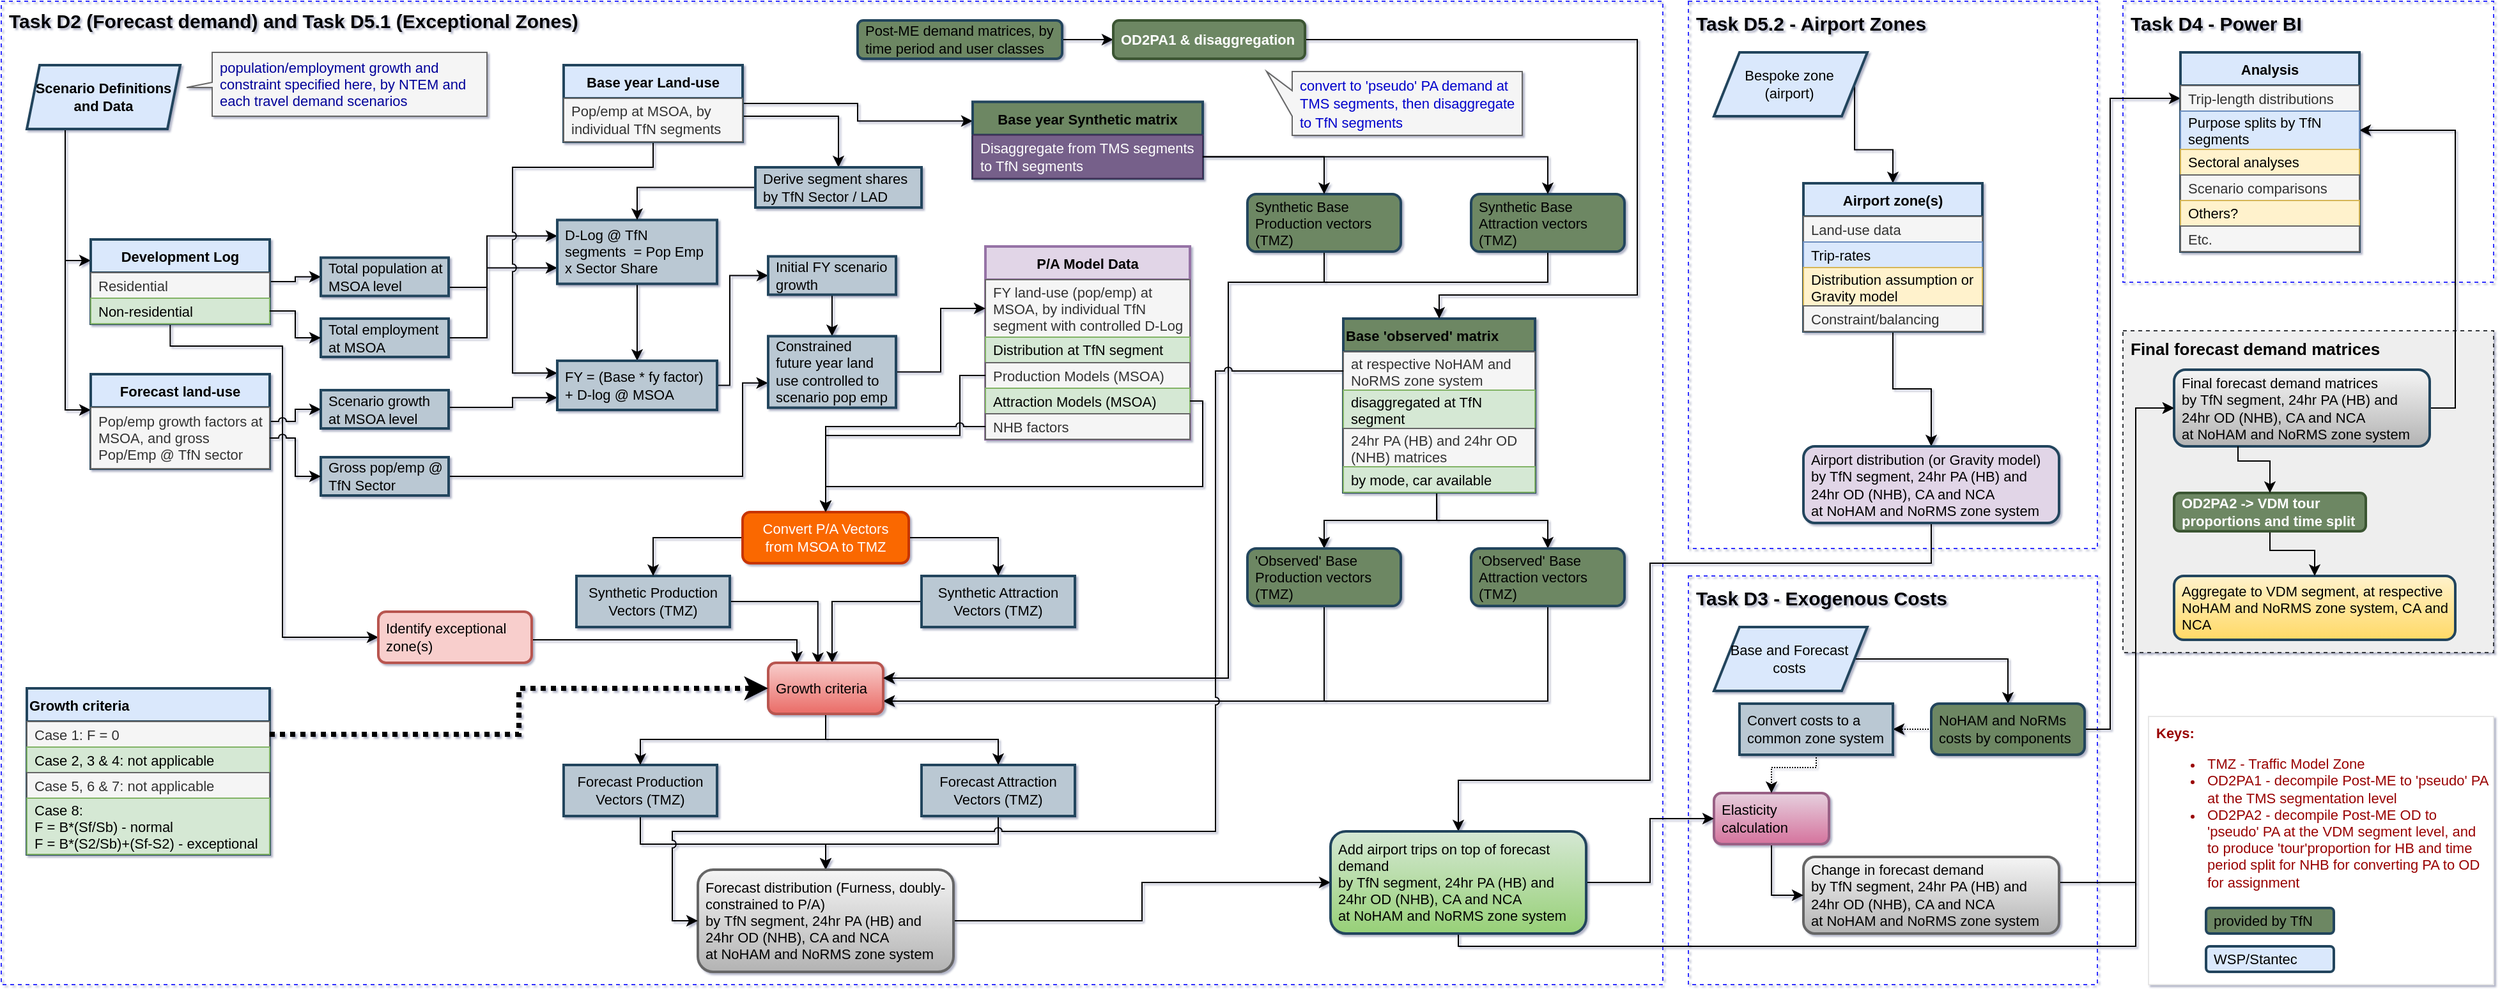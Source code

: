 <mxfile version="13.9.5" type="device"><diagram id="MrACRdlEH4kxaaFhEtAY" name="Page-1"><mxGraphModel dx="1422" dy="832" grid="1" gridSize="10" guides="1" tooltips="1" connect="1" arrows="1" fold="1" page="1" pageScale="1" pageWidth="1970" pageHeight="790" math="0" shadow="1"><root><mxCell id="0"/><mxCell id="1" parent="0"/><mxCell id="B46gwVoKKVxAuSiqHyT4-65" value="Task D2 (Forecast demand) and Task D5.1 (Exceptional Zones)" style="rounded=0;whiteSpace=wrap;html=1;shadow=0;dashed=1;sketch=0;strokeColor=#3333FF;strokeWidth=1;fillColor=none;fontSize=15;align=left;verticalAlign=top;fontStyle=1;spacingLeft=4;spacingRight=4;" parent="1" vertex="1"><mxGeometry x="10" y="10" width="1300" height="770" as="geometry"/></mxCell><mxCell id="B46gwVoKKVxAuSiqHyT4-89" value="Final forecast demand matrices" style="text;html=1;align=left;verticalAlign=top;whiteSpace=wrap;rounded=0;shadow=0;sketch=0;fontSize=13;fontStyle=1;fillColor=#eeeeee;strokeColor=#36393d;dashed=1;spacingRight=4;spacingLeft=4;" parent="1" vertex="1"><mxGeometry x="1670" y="268" width="290" height="252" as="geometry"/></mxCell><mxCell id="SEnAPE9y_OfcImBj6FmS-1" value="&lt;div style=&quot;font-size: 15px&quot;&gt;Task D4 - Power BI&lt;br style=&quot;font-size: 15px&quot;&gt;&lt;/div&gt;" style="rounded=0;whiteSpace=wrap;html=1;shadow=0;sketch=0;strokeWidth=1;fontSize=15;align=left;fillColor=none;verticalAlign=top;fontStyle=1;dashed=1;strokeColor=#3333FF;spacingTop=2;spacingBottom=2;spacingLeft=4;spacingRight=4;" parent="1" vertex="1"><mxGeometry x="1670" y="10" width="290" height="220" as="geometry"/></mxCell><mxCell id="B46gwVoKKVxAuSiqHyT4-64" value="&lt;div style=&quot;font-size: 15px&quot;&gt;Task D5.2 - Airport Zones&lt;br style=&quot;font-size: 15px&quot;&gt;&lt;/div&gt;" style="rounded=0;whiteSpace=wrap;html=1;shadow=0;sketch=0;strokeWidth=1;fontSize=15;align=left;fillColor=none;verticalAlign=top;fontStyle=1;dashed=1;strokeColor=#3333FF;spacingTop=2;spacingBottom=2;spacingLeft=4;spacingRight=4;" parent="1" vertex="1"><mxGeometry x="1330" y="10" width="320" height="428.5" as="geometry"/></mxCell><mxCell id="B46gwVoKKVxAuSiqHyT4-84" value="&lt;div style=&quot;font-size: 15px&quot;&gt;Task D3 - Exogenous Costs&lt;br style=&quot;font-size: 15px&quot;&gt;&lt;/div&gt;" style="rounded=0;whiteSpace=wrap;html=1;shadow=0;sketch=0;strokeWidth=1;fontSize=15;align=left;fillColor=none;verticalAlign=top;fontStyle=1;dashed=1;strokeColor=#3333FF;spacingTop=2;spacingBottom=2;spacingLeft=4;spacingRight=4;" parent="1" vertex="1"><mxGeometry x="1330" y="460" width="320" height="320" as="geometry"/></mxCell><mxCell id="sW6HjfIIPziA4aneP4M2-11" style="edgeStyle=orthogonalEdgeStyle;rounded=0;jumpStyle=arc;orthogonalLoop=1;jettySize=auto;html=1;exitX=0.25;exitY=1;exitDx=0;exitDy=0;entryX=0;entryY=0.25;entryDx=0;entryDy=0;" parent="1" source="skgyIRLo7Vf3X_F17o7m-1" target="skgyIRLo7Vf3X_F17o7m-4" edge="1"><mxGeometry relative="1" as="geometry"/></mxCell><mxCell id="sW6HjfIIPziA4aneP4M2-12" style="edgeStyle=orthogonalEdgeStyle;rounded=0;jumpStyle=arc;orthogonalLoop=1;jettySize=auto;html=1;exitX=0.25;exitY=1;exitDx=0;exitDy=0;entryX=0;entryY=0.042;entryDx=0;entryDy=0;entryPerimeter=0;" parent="1" source="skgyIRLo7Vf3X_F17o7m-1" target="keYEzHty5PDmQhxkZ-0m-5" edge="1"><mxGeometry relative="1" as="geometry"/></mxCell><mxCell id="skgyIRLo7Vf3X_F17o7m-1" value="&lt;p align=&quot;center&quot; style=&quot;line-height: 120%; font-size: 11px;&quot;&gt;&lt;font style=&quot;font-size: 11px;&quot;&gt;Scenario Definitions and Data&lt;/font&gt;&lt;/p&gt;" style="shape=parallelogram;perimeter=parallelogramPerimeter;whiteSpace=wrap;html=1;fixedSize=1;fillColor=#dae8fc;fontSize=11;fontStyle=1;size=10;strokeWidth=2;spacingLeft=4;spacingRight=4;strokeColor=#23445D;" parent="1" vertex="1"><mxGeometry x="30" y="60" width="120" height="50" as="geometry"/></mxCell><mxCell id="B46gwVoKKVxAuSiqHyT4-37" style="edgeStyle=orthogonalEdgeStyle;rounded=0;jumpStyle=arc;orthogonalLoop=1;jettySize=auto;html=1;exitX=0.444;exitY=1.037;exitDx=0;exitDy=0;entryX=0;entryY=0.5;entryDx=0;entryDy=0;fontSize=11;exitPerimeter=0;" parent="1" source="skgyIRLo7Vf3X_F17o7m-6" target="B46gwVoKKVxAuSiqHyT4-36" edge="1"><mxGeometry relative="1" as="geometry"><Array as="points"><mxPoint x="142" y="280"/><mxPoint x="230" y="280"/><mxPoint x="230" y="508"/></Array></mxGeometry></mxCell><mxCell id="sW6HjfIIPziA4aneP4M2-9" style="edgeStyle=orthogonalEdgeStyle;rounded=0;jumpStyle=arc;orthogonalLoop=1;jettySize=auto;html=1;exitX=1;exitY=0.5;exitDx=0;exitDy=0;entryX=0;entryY=0.5;entryDx=0;entryDy=0;" parent="1" source="skgyIRLo7Vf3X_F17o7m-4" target="skgyIRLo7Vf3X_F17o7m-9" edge="1"><mxGeometry relative="1" as="geometry"/></mxCell><mxCell id="skgyIRLo7Vf3X_F17o7m-4" value="Development Log" style="swimlane;fontStyle=1;childLayout=stackLayout;horizontal=1;startSize=26;fillColor=#dae8fc;horizontalStack=0;resizeParent=1;resizeParentMax=0;resizeLast=0;collapsible=1;marginBottom=0;rounded=0;glass=0;fontSize=11;strokeWidth=2;strokeColor=#23445D;" parent="1" vertex="1"><mxGeometry x="80" y="196.5" width="140" height="66" as="geometry"/></mxCell><mxCell id="skgyIRLo7Vf3X_F17o7m-5" value="Residential" style="text;strokeColor=#666666;fillColor=#f5f5f5;align=left;verticalAlign=middle;spacingLeft=4;spacingRight=4;overflow=hidden;rotatable=0;points=[[0,0.5],[1,0.5]];portConstraint=eastwest;fontColor=#333333;fontSize=11;" parent="skgyIRLo7Vf3X_F17o7m-4" vertex="1"><mxGeometry y="26" width="140" height="20" as="geometry"/></mxCell><mxCell id="skgyIRLo7Vf3X_F17o7m-6" value="Non-residential" style="text;strokeColor=#82b366;fillColor=#d5e8d4;align=left;verticalAlign=middle;spacingLeft=4;spacingRight=4;overflow=hidden;rotatable=0;points=[[0,0.5],[1,0.5]];portConstraint=eastwest;fontSize=11;" parent="skgyIRLo7Vf3X_F17o7m-4" vertex="1"><mxGeometry y="46" width="140" height="20" as="geometry"/></mxCell><mxCell id="skgyIRLo7Vf3X_F17o7m-15" style="edgeStyle=orthogonalEdgeStyle;rounded=0;orthogonalLoop=1;jettySize=auto;html=1;exitX=1;exitY=0.5;exitDx=0;exitDy=0;fontSize=11;jumpStyle=arc;entryX=0;entryY=0.25;entryDx=0;entryDy=0;" parent="1" source="skgyIRLo7Vf3X_F17o7m-9" target="skgyIRLo7Vf3X_F17o7m-14" edge="1"><mxGeometry relative="1" as="geometry"><Array as="points"><mxPoint x="360" y="234"/><mxPoint x="390" y="234"/><mxPoint x="390" y="194"/></Array></mxGeometry></mxCell><mxCell id="skgyIRLo7Vf3X_F17o7m-9" value="&lt;p style=&quot;font-size: 11px&quot;&gt;Total population at MSOA level&lt;/p&gt;" style="rounded=0;whiteSpace=wrap;html=1;glass=0;align=left;fontSize=11;fillColor=#bac8d3;strokeColor=#23445d;strokeWidth=2;spacingLeft=4;spacingRight=4;spacingTop=0;" parent="1" vertex="1"><mxGeometry x="260" y="210.75" width="100" height="30" as="geometry"/></mxCell><mxCell id="sW6HjfIIPziA4aneP4M2-10" style="edgeStyle=orthogonalEdgeStyle;rounded=0;jumpStyle=arc;orthogonalLoop=1;jettySize=auto;html=1;exitX=1;exitY=0.5;exitDx=0;exitDy=0;entryX=0;entryY=0.75;entryDx=0;entryDy=0;" parent="1" source="skgyIRLo7Vf3X_F17o7m-10" target="skgyIRLo7Vf3X_F17o7m-14" edge="1"><mxGeometry relative="1" as="geometry"><Array as="points"><mxPoint x="390" y="274"/><mxPoint x="390" y="219"/></Array></mxGeometry></mxCell><mxCell id="skgyIRLo7Vf3X_F17o7m-10" value="&lt;p style=&quot;font-size: 11px&quot;&gt;Total employment at MSOA&lt;/p&gt;" style="rounded=0;whiteSpace=wrap;html=1;glass=0;fontSize=11;align=left;fillColor=#bac8d3;strokeColor=#23445d;strokeWidth=2;spacingLeft=4;spacingRight=4;spacingTop=0;" parent="1" vertex="1"><mxGeometry x="260" y="258.5" width="100" height="30" as="geometry"/></mxCell><mxCell id="sW6HjfIIPziA4aneP4M2-14" style="edgeStyle=orthogonalEdgeStyle;rounded=0;jumpStyle=arc;orthogonalLoop=1;jettySize=auto;html=1;exitX=0.5;exitY=1;exitDx=0;exitDy=0;entryX=0.5;entryY=0;entryDx=0;entryDy=0;" parent="1" source="skgyIRLo7Vf3X_F17o7m-14" target="keYEzHty5PDmQhxkZ-0m-19" edge="1"><mxGeometry relative="1" as="geometry"/></mxCell><mxCell id="skgyIRLo7Vf3X_F17o7m-14" value="&lt;span style=&quot;text-align: center&quot;&gt;&lt;font style=&quot;font-size: 11px&quot;&gt;D-Log @ TfN segments&amp;nbsp; = Pop Emp x Sector Share&lt;/font&gt;&lt;/span&gt;" style="rounded=0;whiteSpace=wrap;html=1;glass=0;fontSize=11;align=left;fillColor=#bac8d3;strokeColor=#23445d;spacingLeft=4;spacingBottom=2;spacingRight=4;spacingTop=2;strokeWidth=2;" parent="1" vertex="1"><mxGeometry x="445" y="181.25" width="125" height="50" as="geometry"/></mxCell><mxCell id="sW6HjfIIPziA4aneP4M2-4" style="edgeStyle=orthogonalEdgeStyle;rounded=0;orthogonalLoop=1;jettySize=auto;html=1;exitX=0.5;exitY=1;exitDx=0;exitDy=0;entryX=0;entryY=0.25;entryDx=0;entryDy=0;jumpStyle=arc;" parent="1" source="skgyIRLo7Vf3X_F17o7m-20" target="keYEzHty5PDmQhxkZ-0m-19" edge="1"><mxGeometry relative="1" as="geometry"><Array as="points"><mxPoint x="520" y="140"/><mxPoint x="410" y="140"/><mxPoint x="410" y="301"/></Array></mxGeometry></mxCell><mxCell id="sW6HjfIIPziA4aneP4M2-5" style="edgeStyle=orthogonalEdgeStyle;rounded=0;jumpStyle=arc;orthogonalLoop=1;jettySize=auto;html=1;exitX=1;exitY=0.5;exitDx=0;exitDy=0;entryX=0.5;entryY=0;entryDx=0;entryDy=0;" parent="1" source="skgyIRLo7Vf3X_F17o7m-20" target="keYEzHty5PDmQhxkZ-0m-1" edge="1"><mxGeometry relative="1" as="geometry"><Array as="points"><mxPoint x="590" y="100"/><mxPoint x="665" y="100"/></Array></mxGeometry></mxCell><mxCell id="sW6HjfIIPziA4aneP4M2-36" style="edgeStyle=orthogonalEdgeStyle;rounded=0;jumpStyle=arc;orthogonalLoop=1;jettySize=auto;html=1;exitX=1;exitY=0.5;exitDx=0;exitDy=0;entryX=0;entryY=0.25;entryDx=0;entryDy=0;strokeColor=#000000;" parent="1" source="skgyIRLo7Vf3X_F17o7m-20" target="sW6HjfIIPziA4aneP4M2-28" edge="1"><mxGeometry relative="1" as="geometry"/></mxCell><mxCell id="skgyIRLo7Vf3X_F17o7m-20" value="Base year Land-use" style="swimlane;fontStyle=1;childLayout=stackLayout;horizontal=1;startSize=26;fillColor=#dae8fc;horizontalStack=0;resizeParent=1;resizeParentMax=0;resizeLast=0;collapsible=1;marginBottom=0;rounded=0;glass=0;fontSize=11;align=center;strokeWidth=2;strokeColor=#23445D;" parent="1" vertex="1"><mxGeometry x="450" y="60" width="140" height="60" as="geometry"/></mxCell><mxCell id="skgyIRLo7Vf3X_F17o7m-21" value="Pop/emp at MSOA, by individual TfN segments" style="text;strokeColor=#666666;fillColor=#f5f5f5;align=left;verticalAlign=middle;spacingLeft=4;spacingRight=4;overflow=hidden;rotatable=0;points=[[0,0.5],[1,0.5]];portConstraint=eastwest;fontSize=11;whiteSpace=wrap;fontColor=#333333;" parent="skgyIRLo7Vf3X_F17o7m-20" vertex="1"><mxGeometry y="26" width="140" height="34" as="geometry"/></mxCell><mxCell id="skgyIRLo7Vf3X_F17o7m-28" value="P/A Model Data" style="swimlane;fontStyle=1;childLayout=stackLayout;horizontal=1;startSize=26;fillColor=#e1d5e7;horizontalStack=0;resizeParent=1;resizeParentMax=0;resizeLast=0;collapsible=1;marginBottom=0;rounded=0;glass=0;fontSize=11;align=center;strokeColor=#9673a6;strokeWidth=2;" parent="1" vertex="1"><mxGeometry x="780" y="202" width="160" height="151" as="geometry"><mxRectangle x="790" y="216.5" width="80" height="26" as="alternateBounds"/></mxGeometry></mxCell><mxCell id="skgyIRLo7Vf3X_F17o7m-29" value="FY land-use (pop/emp) at MSOA, by individual TfN segment with controlled D-Log" style="text;strokeColor=#666666;fillColor=#f5f5f5;align=left;verticalAlign=middle;spacingLeft=4;spacingRight=4;overflow=hidden;rotatable=0;points=[[0,0.5],[1,0.5]];portConstraint=eastwest;fontSize=11;whiteSpace=wrap;fontColor=#333333;" parent="skgyIRLo7Vf3X_F17o7m-28" vertex="1"><mxGeometry y="26" width="160" height="45" as="geometry"/></mxCell><mxCell id="skgyIRLo7Vf3X_F17o7m-30" value="Distribution at TfN segment" style="text;strokeColor=#82b366;fillColor=#d5e8d4;align=left;verticalAlign=middle;spacingLeft=4;spacingRight=4;overflow=hidden;rotatable=0;points=[[0,0.5],[1,0.5]];portConstraint=eastwest;fontSize=11;whiteSpace=wrap;" parent="skgyIRLo7Vf3X_F17o7m-28" vertex="1"><mxGeometry y="71" width="160" height="20" as="geometry"/></mxCell><mxCell id="skgyIRLo7Vf3X_F17o7m-31" value="Production Models (MSOA)" style="text;strokeColor=#666666;fillColor=#f5f5f5;align=left;verticalAlign=middle;spacingLeft=4;spacingRight=4;overflow=hidden;rotatable=0;points=[[0,0.5],[1,0.5]];portConstraint=eastwest;fontSize=11;fontColor=#333333;" parent="skgyIRLo7Vf3X_F17o7m-28" vertex="1"><mxGeometry y="91" width="160" height="20" as="geometry"/></mxCell><mxCell id="skgyIRLo7Vf3X_F17o7m-35" value="Attraction Models (MSOA)" style="text;strokeColor=#82b366;fillColor=#d5e8d4;align=left;verticalAlign=middle;spacingLeft=4;spacingRight=4;overflow=hidden;rotatable=0;points=[[0,0.5],[1,0.5]];portConstraint=eastwest;fontSize=11;" parent="skgyIRLo7Vf3X_F17o7m-28" vertex="1"><mxGeometry y="111" width="160" height="20" as="geometry"/></mxCell><mxCell id="skgyIRLo7Vf3X_F17o7m-36" value="NHB factors" style="text;strokeColor=#666666;fillColor=#f5f5f5;align=left;verticalAlign=middle;spacingLeft=4;spacingRight=4;overflow=hidden;rotatable=0;points=[[0,0.5],[1,0.5]];portConstraint=eastwest;fontSize=11;fontColor=#333333;" parent="skgyIRLo7Vf3X_F17o7m-28" vertex="1"><mxGeometry y="131" width="160" height="20" as="geometry"/></mxCell><mxCell id="sW6HjfIIPziA4aneP4M2-16" style="edgeStyle=orthogonalEdgeStyle;rounded=0;jumpStyle=arc;orthogonalLoop=1;jettySize=auto;html=1;exitX=1;exitY=0.5;exitDx=0;exitDy=0;entryX=0.432;entryY=0.024;entryDx=0;entryDy=0;entryPerimeter=0;" parent="1" source="skgyIRLo7Vf3X_F17o7m-44" target="B46gwVoKKVxAuSiqHyT4-43" edge="1"><mxGeometry relative="1" as="geometry"/></mxCell><mxCell id="skgyIRLo7Vf3X_F17o7m-44" value="Synthetic Production Vectors (TMZ)" style="rounded=0;whiteSpace=wrap;html=1;glass=0;fontSize=11;align=center;strokeWidth=2;fillColor=#bac8d3;strokeColor=#23445d;" parent="1" vertex="1"><mxGeometry x="460" y="460" width="120" height="40" as="geometry"/></mxCell><mxCell id="5qBodWgrDCCz2Ade0lBj-6" style="edgeStyle=orthogonalEdgeStyle;rounded=0;jumpStyle=arc;orthogonalLoop=1;jettySize=auto;html=1;exitX=0;exitY=0.5;exitDx=0;exitDy=0;fontSize=11;fontColor=#000099;" parent="1" source="skgyIRLo7Vf3X_F17o7m-45" target="B46gwVoKKVxAuSiqHyT4-43" edge="1"><mxGeometry relative="1" as="geometry"><Array as="points"><mxPoint x="660" y="480"/></Array></mxGeometry></mxCell><mxCell id="skgyIRLo7Vf3X_F17o7m-45" value="Synthetic Attraction Vectors (TMZ)" style="rounded=0;whiteSpace=wrap;html=1;glass=0;fontSize=11;align=center;fillColor=#bac8d3;strokeWidth=2;strokeColor=#23445D;" parent="1" vertex="1"><mxGeometry x="730" y="460" width="120" height="40" as="geometry"/></mxCell><mxCell id="skgyIRLo7Vf3X_F17o7m-53" style="edgeStyle=orthogonalEdgeStyle;rounded=0;orthogonalLoop=1;jettySize=auto;html=1;exitX=1;exitY=0.5;exitDx=0;exitDy=0;fontSize=11;entryX=0.5;entryY=0;entryDx=0;entryDy=0;" parent="1" source="skgyIRLo7Vf3X_F17o7m-35" target="5qBodWgrDCCz2Ade0lBj-1" edge="1"><mxGeometry relative="1" as="geometry"><mxPoint x="1020" y="470" as="targetPoint"/><Array as="points"><mxPoint x="950" y="323"/><mxPoint x="950" y="390"/><mxPoint x="655" y="390"/></Array></mxGeometry></mxCell><mxCell id="skgyIRLo7Vf3X_F17o7m-47" style="rounded=0;orthogonalLoop=1;jettySize=auto;html=1;exitX=0;exitY=0.5;exitDx=0;exitDy=0;entryX=0.5;entryY=0;entryDx=0;entryDy=0;fontSize=11;edgeStyle=orthogonalEdgeStyle;jumpStyle=arc;" parent="1" source="skgyIRLo7Vf3X_F17o7m-31" target="5qBodWgrDCCz2Ade0lBj-1" edge="1"><mxGeometry relative="1" as="geometry"><Array as="points"><mxPoint x="760" y="303"/><mxPoint x="760" y="350"/><mxPoint x="655" y="350"/></Array></mxGeometry></mxCell><mxCell id="B46gwVoKKVxAuSiqHyT4-14" style="edgeStyle=orthogonalEdgeStyle;rounded=0;jumpStyle=arc;orthogonalLoop=1;jettySize=auto;html=1;exitX=0.487;exitY=0.95;exitDx=0;exitDy=0;entryX=0.5;entryY=0;entryDx=0;entryDy=0;fontSize=11;exitPerimeter=0;" parent="1" source="B46gwVoKKVxAuSiqHyT4-10" target="B46gwVoKKVxAuSiqHyT4-13" edge="1"><mxGeometry relative="1" as="geometry"/></mxCell><mxCell id="B46gwVoKKVxAuSiqHyT4-19" style="edgeStyle=orthogonalEdgeStyle;rounded=0;jumpStyle=arc;orthogonalLoop=1;jettySize=auto;html=1;exitX=0.487;exitY=0.95;exitDx=0;exitDy=0;entryX=0.5;entryY=0;entryDx=0;entryDy=0;fontSize=11;exitPerimeter=0;" parent="1" source="B46gwVoKKVxAuSiqHyT4-10" target="B46gwVoKKVxAuSiqHyT4-18" edge="1"><mxGeometry relative="1" as="geometry"/></mxCell><mxCell id="B46gwVoKKVxAuSiqHyT4-6" value="Base 'observed' matrix" style="swimlane;fontStyle=1;childLayout=stackLayout;horizontal=1;startSize=26;horizontalStack=0;resizeParent=1;resizeParentMax=0;resizeLast=0;collapsible=1;marginBottom=0;strokeWidth=2;fontSize=11;align=left;fillColor=#6D8764;strokeColor=#23445D;" parent="1" vertex="1"><mxGeometry x="1060" y="258.5" width="150" height="136" as="geometry"/></mxCell><mxCell id="B46gwVoKKVxAuSiqHyT4-7" value="at respective NoHAM and NoRMS zone system" style="text;strokeColor=#666666;fillColor=#f5f5f5;align=left;verticalAlign=middle;spacingLeft=4;spacingRight=4;overflow=hidden;rotatable=0;points=[[0,0.5],[1,0.5]];portConstraint=eastwest;whiteSpace=wrap;fontColor=#333333;fontSize=11;" parent="B46gwVoKKVxAuSiqHyT4-6" vertex="1"><mxGeometry y="26" width="150" height="30" as="geometry"/></mxCell><mxCell id="B46gwVoKKVxAuSiqHyT4-8" value="disaggregated at TfN segment" style="text;strokeColor=#82b366;fillColor=#d5e8d4;align=left;verticalAlign=middle;spacingLeft=4;spacingRight=4;overflow=hidden;rotatable=0;points=[[0,0.5],[1,0.5]];portConstraint=eastwest;whiteSpace=wrap;fontSize=11;" parent="B46gwVoKKVxAuSiqHyT4-6" vertex="1"><mxGeometry y="56" width="150" height="30" as="geometry"/></mxCell><mxCell id="B46gwVoKKVxAuSiqHyT4-9" value="24hr PA (HB) and 24hr OD (NHB) matrices" style="text;strokeColor=#666666;fillColor=#f5f5f5;align=left;verticalAlign=middle;spacingLeft=4;spacingRight=4;overflow=hidden;rotatable=0;points=[[0,0.5],[1,0.5]];portConstraint=eastwest;fontColor=#333333;whiteSpace=wrap;fontSize=11;" parent="B46gwVoKKVxAuSiqHyT4-6" vertex="1"><mxGeometry y="86" width="150" height="30" as="geometry"/></mxCell><mxCell id="B46gwVoKKVxAuSiqHyT4-10" value="by mode, car available" style="text;strokeColor=#82b366;fillColor=#d5e8d4;align=left;verticalAlign=middle;spacingLeft=4;spacingRight=4;overflow=hidden;rotatable=0;points=[[0,0.5],[1,0.5]];portConstraint=eastwest;whiteSpace=wrap;fontSize=11;" parent="B46gwVoKKVxAuSiqHyT4-6" vertex="1"><mxGeometry y="116" width="150" height="20" as="geometry"/></mxCell><mxCell id="sW6HjfIIPziA4aneP4M2-17" style="edgeStyle=orthogonalEdgeStyle;rounded=0;jumpStyle=arc;orthogonalLoop=1;jettySize=auto;html=1;exitX=0.5;exitY=1;exitDx=0;exitDy=0;strokeColor=#000000;entryX=1;entryY=0.75;entryDx=0;entryDy=0;" parent="1" source="B46gwVoKKVxAuSiqHyT4-13" target="B46gwVoKKVxAuSiqHyT4-43" edge="1"><mxGeometry relative="1" as="geometry"><mxPoint x="700" y="560" as="targetPoint"/><Array as="points"><mxPoint x="1045" y="558"/></Array></mxGeometry></mxCell><mxCell id="B46gwVoKKVxAuSiqHyT4-13" value="'Observed' Base Production vectors (TMZ)" style="rounded=1;whiteSpace=wrap;html=1;strokeWidth=2;fontSize=11;align=left;spacingLeft=4;spacingRight=4;spacingBottom=2;spacingTop=2;fillColor=#6D8764;strokeColor=#23445D;" parent="1" vertex="1"><mxGeometry x="985" y="438.5" width="120" height="45" as="geometry"/></mxCell><mxCell id="sW6HjfIIPziA4aneP4M2-43" style="edgeStyle=orthogonalEdgeStyle;rounded=0;jumpStyle=arc;orthogonalLoop=1;jettySize=auto;html=1;exitX=0.5;exitY=1;exitDx=0;exitDy=0;entryX=1;entryY=0.75;entryDx=0;entryDy=0;strokeColor=#000000;" parent="1" source="B46gwVoKKVxAuSiqHyT4-18" target="B46gwVoKKVxAuSiqHyT4-43" edge="1"><mxGeometry relative="1" as="geometry"/></mxCell><mxCell id="B46gwVoKKVxAuSiqHyT4-18" value="'Observed' Base Attraction vectors (TMZ)" style="rounded=1;whiteSpace=wrap;html=1;strokeWidth=2;fontSize=11;align=left;spacingLeft=4;spacingRight=4;spacingBottom=2;spacingTop=2;fillColor=#6D8764;strokeColor=#23445D;" parent="1" vertex="1"><mxGeometry x="1160" y="438.5" width="120" height="45" as="geometry"/></mxCell><mxCell id="sW6HjfIIPziA4aneP4M2-41" style="edgeStyle=orthogonalEdgeStyle;rounded=0;jumpStyle=arc;orthogonalLoop=1;jettySize=auto;html=1;exitX=0.5;exitY=1;exitDx=0;exitDy=0;strokeColor=#000000;" parent="1" source="B46gwVoKKVxAuSiqHyT4-21" edge="1"><mxGeometry relative="1" as="geometry"><mxPoint x="700" y="540" as="targetPoint"/><Array as="points"><mxPoint x="1220" y="230"/><mxPoint x="970" y="230"/><mxPoint x="970" y="540"/><mxPoint x="700" y="540"/></Array></mxGeometry></mxCell><mxCell id="B46gwVoKKVxAuSiqHyT4-21" value="Synthetic Base Attraction vectors (TMZ)" style="rounded=1;whiteSpace=wrap;html=1;strokeWidth=2;fontSize=11;align=left;spacingLeft=4;spacingRight=4;spacingBottom=2;spacingTop=2;strokeColor=#23445D;fillColor=#6D8764;" parent="1" vertex="1"><mxGeometry x="1160" y="161" width="120" height="45" as="geometry"/></mxCell><mxCell id="B46gwVoKKVxAuSiqHyT4-40" style="edgeStyle=orthogonalEdgeStyle;rounded=0;jumpStyle=arc;orthogonalLoop=1;jettySize=auto;html=1;exitX=0.5;exitY=1;exitDx=0;exitDy=0;fontSize=11;" parent="1" source="B46gwVoKKVxAuSiqHyT4-23" target="B46gwVoKKVxAuSiqHyT4-39" edge="1"><mxGeometry relative="1" as="geometry"><mxPoint x="655" y="688" as="targetPoint"/><Array as="points"><mxPoint x="510" y="670"/><mxPoint x="655" y="670"/></Array></mxGeometry></mxCell><mxCell id="B46gwVoKKVxAuSiqHyT4-23" value="Forecast Production Vectors (TMZ)" style="rounded=0;whiteSpace=wrap;html=1;glass=0;fontSize=11;align=center;fillColor=#bac8d3;strokeColor=#23445d;strokeWidth=2;" parent="1" vertex="1"><mxGeometry x="450" y="608" width="120" height="40" as="geometry"/></mxCell><mxCell id="B46gwVoKKVxAuSiqHyT4-50" style="edgeStyle=orthogonalEdgeStyle;rounded=0;jumpStyle=arc;orthogonalLoop=1;jettySize=auto;html=1;exitX=0.5;exitY=1;exitDx=0;exitDy=0;entryX=0.5;entryY=0;entryDx=0;entryDy=0;strokeWidth=1;fontSize=11;" parent="1" source="B46gwVoKKVxAuSiqHyT4-32" target="B46gwVoKKVxAuSiqHyT4-39" edge="1"><mxGeometry relative="1" as="geometry"><mxPoint x="655" y="688" as="targetPoint"/><Array as="points"><mxPoint x="790" y="670"/><mxPoint x="655" y="670"/></Array></mxGeometry></mxCell><mxCell id="B46gwVoKKVxAuSiqHyT4-32" value="Forecast Attraction Vectors (TMZ)" style="rounded=0;whiteSpace=wrap;html=1;glass=0;fontSize=11;align=center;fillColor=#bac8d3;strokeColor=#23445d;strokeWidth=2;" parent="1" vertex="1"><mxGeometry x="730" y="608" width="120" height="40" as="geometry"/></mxCell><mxCell id="B46gwVoKKVxAuSiqHyT4-38" style="edgeStyle=orthogonalEdgeStyle;rounded=0;jumpStyle=arc;orthogonalLoop=1;jettySize=auto;html=1;exitX=1;exitY=0.5;exitDx=0;exitDy=0;fontSize=11;entryX=0.25;entryY=0;entryDx=0;entryDy=0;" parent="1" source="B46gwVoKKVxAuSiqHyT4-36" target="B46gwVoKKVxAuSiqHyT4-43" edge="1"><mxGeometry relative="1" as="geometry"><mxPoint x="520" y="490" as="targetPoint"/><Array as="points"><mxPoint x="425" y="510"/><mxPoint x="632" y="510"/></Array></mxGeometry></mxCell><mxCell id="B46gwVoKKVxAuSiqHyT4-36" value="Identify exceptional zone(s)" style="rounded=1;whiteSpace=wrap;html=1;strokeWidth=2;fontSize=11;align=left;spacingTop=2;spacingBottom=2;spacingLeft=4;spacingRight=4;verticalAlign=middle;fillColor=#f8cecc;strokeColor=#b85450;" parent="1" vertex="1"><mxGeometry x="305" y="488" width="120" height="40" as="geometry"/></mxCell><mxCell id="7JibUj9P7RS50HET2r2J-2" style="edgeStyle=orthogonalEdgeStyle;rounded=0;orthogonalLoop=1;jettySize=auto;html=1;exitX=1;exitY=0.5;exitDx=0;exitDy=0;entryX=0;entryY=0.5;entryDx=0;entryDy=0;" parent="1" source="B46gwVoKKVxAuSiqHyT4-39" target="7JibUj9P7RS50HET2r2J-1" edge="1"><mxGeometry relative="1" as="geometry"/></mxCell><mxCell id="B46gwVoKKVxAuSiqHyT4-39" value="&lt;div&gt;Forecast distribution (Furness, doubly-constrained to P/A)&lt;/div&gt;&lt;div&gt;by TfN segment, 24hr PA (HB) and 24hr OD (NHB), CA and NCA&lt;/div&gt;&lt;div&gt;at NoHAM and NoRMS zone system&lt;br&gt;&lt;/div&gt;" style="rounded=1;whiteSpace=wrap;html=1;strokeWidth=2;fontSize=11;align=left;spacingBottom=2;spacingLeft=4;spacingTop=2;spacingRight=4;fillColor=#f5f5f5;strokeColor=#666666;gradientColor=#b3b3b3;" parent="1" vertex="1"><mxGeometry x="555" y="690" width="200" height="80" as="geometry"/></mxCell><mxCell id="B46gwVoKKVxAuSiqHyT4-79" style="edgeStyle=orthogonalEdgeStyle;rounded=0;jumpStyle=arc;orthogonalLoop=1;jettySize=auto;html=1;exitX=0.5;exitY=1;exitDx=0;exitDy=0;entryX=0.5;entryY=0;entryDx=0;entryDy=0;strokeWidth=1;fontSize=11;" parent="1" source="B46gwVoKKVxAuSiqHyT4-43" target="B46gwVoKKVxAuSiqHyT4-23" edge="1"><mxGeometry relative="1" as="geometry"/></mxCell><mxCell id="B46gwVoKKVxAuSiqHyT4-80" style="edgeStyle=orthogonalEdgeStyle;rounded=0;jumpStyle=arc;orthogonalLoop=1;jettySize=auto;html=1;exitX=0.5;exitY=1;exitDx=0;exitDy=0;entryX=0.5;entryY=0;entryDx=0;entryDy=0;strokeWidth=1;fontSize=11;" parent="1" source="B46gwVoKKVxAuSiqHyT4-43" target="B46gwVoKKVxAuSiqHyT4-32" edge="1"><mxGeometry relative="1" as="geometry"/></mxCell><mxCell id="B46gwVoKKVxAuSiqHyT4-43" value="Growth criteria" style="rounded=1;whiteSpace=wrap;html=1;strokeWidth=2;fontSize=11;align=left;spacingTop=2;spacingBottom=2;spacingLeft=4;spacingRight=4;verticalAlign=middle;fillColor=#f8cecc;strokeColor=#b85450;gradientColor=#ea6b66;shadow=0;sketch=0;" parent="1" vertex="1"><mxGeometry x="610" y="528" width="90" height="40" as="geometry"/></mxCell><mxCell id="B46gwVoKKVxAuSiqHyT4-59" style="edgeStyle=orthogonalEdgeStyle;rounded=0;jumpStyle=arc;orthogonalLoop=1;jettySize=auto;html=1;exitX=1;exitY=0.5;exitDx=0;exitDy=0;entryX=0.5;entryY=0;entryDx=0;entryDy=0;strokeWidth=1;fontSize=11;" parent="1" source="B46gwVoKKVxAuSiqHyT4-51" target="B46gwVoKKVxAuSiqHyT4-53" edge="1"><mxGeometry relative="1" as="geometry"/></mxCell><mxCell id="B46gwVoKKVxAuSiqHyT4-51" value="&lt;div&gt;Bespoke zone &lt;br&gt;&lt;/div&gt;&lt;div&gt;(airport)&lt;/div&gt;" style="shape=parallelogram;perimeter=parallelogramPerimeter;whiteSpace=wrap;html=1;fixedSize=1;rounded=0;shadow=0;sketch=0;strokeWidth=2;fontSize=11;align=center;fillColor=#dae8fc;spacingLeft=2;spacingRight=4;spacingBottom=2;spacingTop=2;strokeColor=#23445D;" parent="1" vertex="1"><mxGeometry x="1350" y="50" width="120" height="50" as="geometry"/></mxCell><mxCell id="B46gwVoKKVxAuSiqHyT4-61" style="edgeStyle=orthogonalEdgeStyle;rounded=0;jumpStyle=arc;orthogonalLoop=1;jettySize=auto;html=1;exitX=0.5;exitY=1;exitDx=0;exitDy=0;entryX=0.5;entryY=0;entryDx=0;entryDy=0;strokeWidth=1;fontSize=11;" parent="1" source="B46gwVoKKVxAuSiqHyT4-53" target="B46gwVoKKVxAuSiqHyT4-60" edge="1"><mxGeometry relative="1" as="geometry"/></mxCell><mxCell id="B46gwVoKKVxAuSiqHyT4-53" value="Airport zone(s)" style="swimlane;fontStyle=1;childLayout=stackLayout;horizontal=1;startSize=26;horizontalStack=0;resizeParent=1;resizeParentMax=0;resizeLast=0;collapsible=1;marginBottom=0;rounded=0;shadow=0;sketch=0;strokeWidth=2;fontSize=11;align=center;strokeColor=#23445D;fillColor=#DAE8FC;" parent="1" vertex="1"><mxGeometry x="1420" y="152.5" width="140" height="116" as="geometry"/></mxCell><mxCell id="B46gwVoKKVxAuSiqHyT4-54" value="Land-use data" style="text;strokeColor=#666666;fillColor=#f5f5f5;align=left;verticalAlign=middle;spacingLeft=4;spacingRight=4;overflow=hidden;rotatable=0;points=[[0,0.5],[1,0.5]];portConstraint=eastwest;fontColor=#333333;fontSize=11;" parent="B46gwVoKKVxAuSiqHyT4-53" vertex="1"><mxGeometry y="26" width="140" height="20" as="geometry"/></mxCell><mxCell id="B46gwVoKKVxAuSiqHyT4-55" value="Trip-rates" style="text;strokeColor=#6c8ebf;fillColor=#dae8fc;align=left;verticalAlign=middle;spacingLeft=4;spacingRight=4;overflow=hidden;rotatable=0;points=[[0,0.5],[1,0.5]];portConstraint=eastwest;fontSize=11;" parent="B46gwVoKKVxAuSiqHyT4-53" vertex="1"><mxGeometry y="46" width="140" height="20" as="geometry"/></mxCell><mxCell id="B46gwVoKKVxAuSiqHyT4-56" value="Distribution assumption or Gravity model" style="text;strokeColor=#d6b656;fillColor=#fff2cc;align=left;verticalAlign=middle;spacingLeft=4;spacingRight=4;overflow=hidden;rotatable=0;points=[[0,0.5],[1,0.5]];portConstraint=eastwest;fontSize=11;whiteSpace=wrap;" parent="B46gwVoKKVxAuSiqHyT4-53" vertex="1"><mxGeometry y="66" width="140" height="30" as="geometry"/></mxCell><mxCell id="B46gwVoKKVxAuSiqHyT4-57" value="Constraint/balancing" style="text;strokeColor=#666666;fillColor=#f5f5f5;align=left;verticalAlign=middle;spacingLeft=4;spacingRight=4;overflow=hidden;rotatable=0;points=[[0,0.5],[1,0.5]];portConstraint=eastwest;fontColor=#333333;fontSize=11;" parent="B46gwVoKKVxAuSiqHyT4-53" vertex="1"><mxGeometry y="96" width="140" height="20" as="geometry"/></mxCell><mxCell id="7JibUj9P7RS50HET2r2J-3" style="edgeStyle=orthogonalEdgeStyle;rounded=0;orthogonalLoop=1;jettySize=auto;html=1;exitX=0.5;exitY=1;exitDx=0;exitDy=0;entryX=0.5;entryY=0;entryDx=0;entryDy=0;jumpStyle=arc;" parent="1" source="B46gwVoKKVxAuSiqHyT4-60" target="7JibUj9P7RS50HET2r2J-1" edge="1"><mxGeometry relative="1" as="geometry"><Array as="points"><mxPoint x="1520" y="450"/><mxPoint x="1300" y="450"/><mxPoint x="1300" y="620"/><mxPoint x="1150" y="620"/></Array></mxGeometry></mxCell><mxCell id="B46gwVoKKVxAuSiqHyT4-60" value="&lt;div&gt;Airport distribution (or Gravity model)&lt;/div&gt;&lt;div&gt;by TfN segment, 24hr PA (HB) and 24hr OD (NHB), CA and NCA&lt;/div&gt;&lt;div&gt;at NoHAM and NoRMS zone system&lt;br&gt;&lt;/div&gt;" style="rounded=1;whiteSpace=wrap;html=1;strokeWidth=2;fontSize=11;align=left;spacingBottom=2;spacingLeft=4;spacingTop=2;spacingRight=4;fillColor=#e1d5e7;strokeColor=#23445D;" parent="1" vertex="1"><mxGeometry x="1420" y="358.5" width="200" height="60" as="geometry"/></mxCell><mxCell id="7JibUj9P7RS50HET2r2J-5" style="edgeStyle=orthogonalEdgeStyle;rounded=0;jumpStyle=arc;orthogonalLoop=1;jettySize=auto;html=1;exitX=1;exitY=0.5;exitDx=0;exitDy=0;entryX=0;entryY=0.5;entryDx=0;entryDy=0;" parent="1" source="B46gwVoKKVxAuSiqHyT4-63" target="B46gwVoKKVxAuSiqHyT4-87" edge="1"><mxGeometry relative="1" as="geometry"><Array as="points"><mxPoint x="1680" y="700"/><mxPoint x="1680" y="329"/></Array></mxGeometry></mxCell><mxCell id="B46gwVoKKVxAuSiqHyT4-63" value="&lt;div&gt;Change in forecast demand&lt;br&gt;&lt;/div&gt;&lt;div&gt;by TfN segment, 24hr PA (HB) and 24hr OD (NHB), CA and NCA&lt;/div&gt;&lt;div&gt;at NoHAM and NoRMS zone system&lt;br&gt;&lt;/div&gt;" style="rounded=1;whiteSpace=wrap;html=1;strokeWidth=2;fontSize=11;align=left;spacingBottom=2;spacingLeft=4;spacingTop=2;spacingRight=4;fillColor=#f5f5f5;strokeColor=#666666;gradientColor=#b3b3b3;" parent="1" vertex="1"><mxGeometry x="1420" y="680" width="200" height="60" as="geometry"/></mxCell><mxCell id="B46gwVoKKVxAuSiqHyT4-73" value="Growth criteria" style="swimlane;fontStyle=1;childLayout=stackLayout;horizontal=1;startSize=26;fillColor=#dae8fc;horizontalStack=0;resizeParent=1;resizeParentMax=0;resizeLast=0;collapsible=1;marginBottom=0;rounded=0;shadow=0;sketch=0;strokeWidth=2;fontSize=11;align=left;strokeColor=#23445D;" parent="1" vertex="1"><mxGeometry x="30" y="548" width="190" height="130" as="geometry"/></mxCell><mxCell id="B46gwVoKKVxAuSiqHyT4-74" value="Case 1: F = 0" style="text;strokeColor=#666666;fillColor=#f5f5f5;align=left;verticalAlign=middle;spacingLeft=4;spacingRight=4;overflow=hidden;rotatable=0;points=[[0,0.5],[1,0.5]];portConstraint=eastwest;fontSize=11;fontColor=#333333;" parent="B46gwVoKKVxAuSiqHyT4-73" vertex="1"><mxGeometry y="26" width="190" height="20" as="geometry"/></mxCell><mxCell id="B46gwVoKKVxAuSiqHyT4-75" value="Case 2, 3 &amp; 4: not applicable" style="text;strokeColor=#82b366;fillColor=#d5e8d4;align=left;verticalAlign=middle;spacingLeft=4;spacingRight=4;overflow=hidden;rotatable=0;points=[[0,0.5],[1,0.5]];portConstraint=eastwest;fontSize=11;" parent="B46gwVoKKVxAuSiqHyT4-73" vertex="1"><mxGeometry y="46" width="190" height="20" as="geometry"/></mxCell><mxCell id="B46gwVoKKVxAuSiqHyT4-76" value="Case 5, 6 &amp; 7: not applicable" style="text;strokeColor=#666666;fillColor=#f5f5f5;align=left;verticalAlign=middle;spacingLeft=4;spacingRight=4;overflow=hidden;rotatable=0;points=[[0,0.5],[1,0.5]];portConstraint=eastwest;fontSize=11;fontColor=#333333;" parent="B46gwVoKKVxAuSiqHyT4-73" vertex="1"><mxGeometry y="66" width="190" height="20" as="geometry"/></mxCell><mxCell id="B46gwVoKKVxAuSiqHyT4-77" value="Case 8: &#10;F = B*(Sf/Sb) - normal&#10;F = B*(S2/Sb)+(Sf-S2) - exceptional" style="text;strokeColor=#82b366;fillColor=#d5e8d4;align=left;verticalAlign=middle;spacingLeft=4;spacingRight=4;overflow=hidden;rotatable=0;points=[[0,0.5],[1,0.5]];portConstraint=eastwest;fontSize=11;" parent="B46gwVoKKVxAuSiqHyT4-73" vertex="1"><mxGeometry y="86" width="190" height="44" as="geometry"/></mxCell><mxCell id="B46gwVoKKVxAuSiqHyT4-78" style="edgeStyle=orthogonalEdgeStyle;rounded=0;jumpStyle=arc;orthogonalLoop=1;jettySize=auto;html=1;exitX=1;exitY=0.5;exitDx=0;exitDy=0;entryX=0;entryY=0.5;entryDx=0;entryDy=0;strokeWidth=4;fontSize=11;fillColor=#999900;dashed=1;dashPattern=1 1;" parent="1" source="B46gwVoKKVxAuSiqHyT4-74" target="B46gwVoKKVxAuSiqHyT4-43" edge="1"><mxGeometry relative="1" as="geometry"/></mxCell><mxCell id="B46gwVoKKVxAuSiqHyT4-85" value="Aggregate to VDM segment, at respective NoHAM and NoRMS zone system, CA and NCA" style="rounded=1;whiteSpace=wrap;html=1;strokeWidth=2;fontSize=11;align=left;spacingBottom=2;spacingLeft=4;spacingTop=2;spacingRight=4;fillColor=#fff2cc;gradientColor=#ffd966;strokeColor=#23445D;" parent="1" vertex="1"><mxGeometry x="1710" y="460" width="220" height="50" as="geometry"/></mxCell><mxCell id="SEnAPE9y_OfcImBj6FmS-10" style="edgeStyle=orthogonalEdgeStyle;rounded=0;jumpStyle=arc;orthogonalLoop=1;jettySize=auto;html=1;exitX=1;exitY=0.5;exitDx=0;exitDy=0;entryX=1;entryY=0.5;entryDx=0;entryDy=0;fontSize=11;fontColor=#000099;" parent="1" source="B46gwVoKKVxAuSiqHyT4-87" target="SEnAPE9y_OfcImBj6FmS-4" edge="1"><mxGeometry relative="1" as="geometry"/></mxCell><mxCell id="B46gwVoKKVxAuSiqHyT4-87" value="&lt;div&gt;Final forecast demand matrices&lt;br&gt;&lt;/div&gt;&lt;div&gt;by TfN segment, 24hr PA (HB) and 24hr OD (NHB), CA and NCA&lt;/div&gt;&lt;div&gt;at NoHAM and NoRMS zone system&lt;br&gt;&lt;/div&gt;" style="rounded=1;whiteSpace=wrap;html=1;strokeWidth=2;fontSize=11;align=left;spacingBottom=2;spacingLeft=4;spacingTop=2;spacingRight=4;fillColor=#f5f5f5;gradientColor=#b3b3b3;shadow=0;strokeColor=#23445D;" parent="1" vertex="1"><mxGeometry x="1710" y="298.5" width="200" height="60" as="geometry"/></mxCell><mxCell id="B46gwVoKKVxAuSiqHyT4-93" style="edgeStyle=orthogonalEdgeStyle;rounded=0;jumpStyle=arc;orthogonalLoop=1;jettySize=auto;html=1;exitX=1;exitY=0.5;exitDx=0;exitDy=0;entryX=0.5;entryY=0;entryDx=0;entryDy=0;strokeWidth=1;fontSize=12;" parent="1" source="B46gwVoKKVxAuSiqHyT4-90" target="B46gwVoKKVxAuSiqHyT4-95" edge="1"><mxGeometry relative="1" as="geometry"/></mxCell><mxCell id="SEnAPE9y_OfcImBj6FmS-17" style="edgeStyle=orthogonalEdgeStyle;rounded=0;jumpStyle=arc;orthogonalLoop=1;jettySize=auto;html=1;exitX=1;exitY=0.5;exitDx=0;exitDy=0;entryX=0;entryY=0.5;entryDx=0;entryDy=0;strokeColor=#000000;fontSize=11;fontColor=#000099;" parent="1" source="B46gwVoKKVxAuSiqHyT4-95" target="SEnAPE9y_OfcImBj6FmS-3" edge="1"><mxGeometry relative="1" as="geometry"><Array as="points"><mxPoint x="1660" y="580"/><mxPoint x="1660" y="86"/></Array></mxGeometry></mxCell><mxCell id="B46gwVoKKVxAuSiqHyT4-90" value="Base and Forecast costs" style="shape=parallelogram;perimeter=parallelogramPerimeter;whiteSpace=wrap;html=1;fixedSize=1;rounded=0;shadow=0;sketch=0;strokeWidth=2;fontSize=11;align=center;fillColor=#dae8fc;spacingLeft=2;spacingRight=4;spacingBottom=2;spacingTop=2;strokeColor=#23445D;" parent="1" vertex="1"><mxGeometry x="1350" y="500" width="120" height="50" as="geometry"/></mxCell><mxCell id="B46gwVoKKVxAuSiqHyT4-94" style="edgeStyle=orthogonalEdgeStyle;rounded=0;jumpStyle=arc;orthogonalLoop=1;jettySize=auto;html=1;exitX=0.5;exitY=1;exitDx=0;exitDy=0;entryX=0;entryY=0.5;entryDx=0;entryDy=0;strokeWidth=1;fontSize=12;" parent="1" source="B46gwVoKKVxAuSiqHyT4-92" target="B46gwVoKKVxAuSiqHyT4-63" edge="1"><mxGeometry relative="1" as="geometry"/></mxCell><mxCell id="B46gwVoKKVxAuSiqHyT4-92" value="Elasticity calculation" style="rounded=1;whiteSpace=wrap;html=1;strokeWidth=2;fontSize=11;align=left;spacingTop=2;spacingBottom=2;spacingLeft=4;spacingRight=4;verticalAlign=middle;fillColor=#e6d0de;strokeColor=#996185;gradientColor=#d5739d;shadow=0;sketch=0;" parent="1" vertex="1"><mxGeometry x="1350" y="630" width="90" height="40" as="geometry"/></mxCell><mxCell id="wcHhIkJ0MYmSJ_iqhuif-2" style="edgeStyle=orthogonalEdgeStyle;rounded=0;orthogonalLoop=1;jettySize=auto;html=1;exitX=0;exitY=0.5;exitDx=0;exitDy=0;entryX=1;entryY=0.5;entryDx=0;entryDy=0;dashed=1;dashPattern=1 1;" parent="1" source="B46gwVoKKVxAuSiqHyT4-95" target="wcHhIkJ0MYmSJ_iqhuif-1" edge="1"><mxGeometry relative="1" as="geometry"/></mxCell><mxCell id="B46gwVoKKVxAuSiqHyT4-95" value="NoHAM and NoRMs costs by components" style="rounded=1;whiteSpace=wrap;html=1;strokeWidth=2;fontSize=11;align=left;spacingTop=2;spacingBottom=2;spacingLeft=4;spacingRight=4;verticalAlign=middle;shadow=0;sketch=0;strokeColor=#23445d;fillColor=#6D8764;" parent="1" vertex="1"><mxGeometry x="1520" y="560" width="120" height="40" as="geometry"/></mxCell><mxCell id="7JibUj9P7RS50HET2r2J-4" style="edgeStyle=orthogonalEdgeStyle;rounded=0;jumpStyle=arc;orthogonalLoop=1;jettySize=auto;html=1;exitX=1;exitY=0.5;exitDx=0;exitDy=0;entryX=0;entryY=0.5;entryDx=0;entryDy=0;" parent="1" source="7JibUj9P7RS50HET2r2J-1" target="B46gwVoKKVxAuSiqHyT4-92" edge="1"><mxGeometry relative="1" as="geometry"/></mxCell><mxCell id="SEnAPE9y_OfcImBj6FmS-12" style="edgeStyle=orthogonalEdgeStyle;rounded=0;jumpStyle=arc;orthogonalLoop=1;jettySize=auto;html=1;exitX=0.5;exitY=1;exitDx=0;exitDy=0;entryX=0;entryY=0.5;entryDx=0;entryDy=0;strokeColor=#000000;fontSize=11;fontColor=#000099;" parent="1" source="7JibUj9P7RS50HET2r2J-1" target="B46gwVoKKVxAuSiqHyT4-87" edge="1"><mxGeometry relative="1" as="geometry"><Array as="points"><mxPoint x="1150" y="750"/><mxPoint x="1680" y="750"/><mxPoint x="1680" y="329"/></Array></mxGeometry></mxCell><mxCell id="7JibUj9P7RS50HET2r2J-1" value="&lt;div&gt;Add airport trips on top of forecast demand&lt;br&gt;&lt;/div&gt;&lt;div&gt;by TfN segment, 24hr PA (HB) and 24hr OD (NHB), CA and NCA&lt;/div&gt;&lt;div&gt;at NoHAM and NoRMS zone system&lt;br&gt;&lt;/div&gt;" style="rounded=1;whiteSpace=wrap;html=1;strokeWidth=2;fontSize=11;align=left;spacingBottom=2;spacingLeft=4;spacingTop=2;spacingRight=4;fillColor=#d5e8d4;gradientColor=#97d077;strokeColor=#23445D;" parent="1" vertex="1"><mxGeometry x="1050" y="660" width="200" height="80" as="geometry"/></mxCell><mxCell id="dFWeTLMmp8diNJ-kbmdJ-4" style="edgeStyle=orthogonalEdgeStyle;rounded=0;orthogonalLoop=1;jettySize=auto;html=1;exitX=1;exitY=0.5;exitDx=0;exitDy=0;entryX=0;entryY=0.5;entryDx=0;entryDy=0;fontSize=11;" parent="1" source="dFWeTLMmp8diNJ-kbmdJ-1" target="dFWeTLMmp8diNJ-kbmdJ-3" edge="1"><mxGeometry relative="1" as="geometry"/></mxCell><mxCell id="dFWeTLMmp8diNJ-kbmdJ-1" value="Post-ME demand matrices, by time period and user classes" style="rounded=1;whiteSpace=wrap;html=1;spacing=2;spacingTop=2;spacingLeft=4;spacingBottom=2;spacingRight=4;fontSize=11;verticalAlign=middle;strokeWidth=2;align=left;strokeColor=#23445D;fillColor=#6D8764;" parent="1" vertex="1"><mxGeometry x="680" y="25" width="160" height="30" as="geometry"/></mxCell><mxCell id="sW6HjfIIPziA4aneP4M2-44" style="edgeStyle=orthogonalEdgeStyle;rounded=0;jumpStyle=arc;orthogonalLoop=1;jettySize=auto;html=1;exitX=1;exitY=0.5;exitDx=0;exitDy=0;entryX=0.5;entryY=0;entryDx=0;entryDy=0;strokeColor=#000000;" parent="1" source="dFWeTLMmp8diNJ-kbmdJ-3" target="B46gwVoKKVxAuSiqHyT4-6" edge="1"><mxGeometry relative="1" as="geometry"><Array as="points"><mxPoint x="1290" y="40"/><mxPoint x="1290" y="240"/><mxPoint x="1135" y="240"/></Array></mxGeometry></mxCell><mxCell id="dFWeTLMmp8diNJ-kbmdJ-3" value="OD2PA1 &amp;amp; disaggregation" style="rounded=1;whiteSpace=wrap;html=1;spacing=2;spacingTop=2;spacingLeft=4;spacingBottom=2;spacingRight=4;fontSize=11;verticalAlign=middle;strokeColor=#3A5431;strokeWidth=2;align=left;fontStyle=1;fontColor=#ffffff;fillColor=#6D8764;" parent="1" vertex="1"><mxGeometry x="880" y="25" width="150" height="30" as="geometry"/></mxCell><mxCell id="dFWeTLMmp8diNJ-kbmdJ-7" value="&lt;font style=&quot;font-size: 11px&quot;&gt;convert to 'pseudo' PA demand at TMS segments, then disaggregate to TfN segments&lt;/font&gt;" style="shape=callout;whiteSpace=wrap;html=1;perimeter=calloutPerimeter;size=20;position=0.3;fillColor=#f5f5f5;spacingLeft=4;spacingRight=4;align=left;direction=south;position2=0;fontColor=#0000CC;strokeColor=#666666;" parent="1" vertex="1"><mxGeometry x="1000" y="65" width="200" height="50" as="geometry"/></mxCell><mxCell id="dFWeTLMmp8diNJ-kbmdJ-10" style="edgeStyle=orthogonalEdgeStyle;rounded=0;orthogonalLoop=1;jettySize=auto;html=1;exitX=0.5;exitY=1;exitDx=0;exitDy=0;entryX=0.5;entryY=0;entryDx=0;entryDy=0;fontSize=11;fontColor=#0000CC;" parent="1" source="dFWeTLMmp8diNJ-kbmdJ-8" target="B46gwVoKKVxAuSiqHyT4-85" edge="1"><mxGeometry relative="1" as="geometry"><Array as="points"><mxPoint x="1785" y="440"/><mxPoint x="1820" y="440"/></Array></mxGeometry></mxCell><mxCell id="dFWeTLMmp8diNJ-kbmdJ-8" value="OD2PA2 -&amp;gt; VDM tour proportions and time split" style="rounded=1;whiteSpace=wrap;html=1;spacing=2;spacingTop=2;spacingLeft=4;spacingBottom=2;spacingRight=4;fontSize=11;verticalAlign=middle;fillColor=#6d8764;strokeColor=#3A5431;strokeWidth=2;align=left;fontStyle=1;fontColor=#ffffff;" parent="1" vertex="1"><mxGeometry x="1710" y="395" width="150" height="30" as="geometry"/></mxCell><mxCell id="dFWeTLMmp8diNJ-kbmdJ-9" style="edgeStyle=orthogonalEdgeStyle;rounded=0;jumpStyle=arc;orthogonalLoop=1;jettySize=auto;html=1;exitX=0.25;exitY=1;exitDx=0;exitDy=0;entryX=0.5;entryY=0;entryDx=0;entryDy=0;strokeWidth=1;fontSize=11;" parent="1" source="B46gwVoKKVxAuSiqHyT4-87" target="dFWeTLMmp8diNJ-kbmdJ-8" edge="1"><mxGeometry relative="1" as="geometry"><mxPoint x="1810" y="635.5" as="sourcePoint"/><mxPoint x="1820" y="720" as="targetPoint"/><Array as="points"><mxPoint x="1760" y="370"/><mxPoint x="1785" y="370"/><mxPoint x="1785" y="395"/></Array></mxGeometry></mxCell><mxCell id="dFWeTLMmp8diNJ-kbmdJ-11" value="population/employment growth and constraint specified here, by NTEM and each travel demand scenarios" style="shape=callout;whiteSpace=wrap;html=1;perimeter=calloutPerimeter;size=20;position=0.47;fillColor=#f5f5f5;spacingLeft=4;spacingRight=4;align=left;direction=south;fontSize=11;fontColor=#000099;verticalAlign=middle;base=4;position2=0.55;strokeColor=#666666;" parent="1" vertex="1"><mxGeometry x="155" y="50" width="235" height="50" as="geometry"/></mxCell><mxCell id="5qBodWgrDCCz2Ade0lBj-4" style="edgeStyle=orthogonalEdgeStyle;rounded=0;jumpStyle=arc;orthogonalLoop=1;jettySize=auto;html=1;exitX=0;exitY=0.5;exitDx=0;exitDy=0;fontSize=11;fontColor=#000099;" parent="1" source="5qBodWgrDCCz2Ade0lBj-1" target="skgyIRLo7Vf3X_F17o7m-44" edge="1"><mxGeometry relative="1" as="geometry"/></mxCell><mxCell id="5qBodWgrDCCz2Ade0lBj-5" style="edgeStyle=orthogonalEdgeStyle;rounded=0;jumpStyle=arc;orthogonalLoop=1;jettySize=auto;html=1;exitX=1;exitY=0.5;exitDx=0;exitDy=0;fontSize=11;fontColor=#000099;" parent="1" source="5qBodWgrDCCz2Ade0lBj-1" target="skgyIRLo7Vf3X_F17o7m-45" edge="1"><mxGeometry relative="1" as="geometry"/></mxCell><mxCell id="5qBodWgrDCCz2Ade0lBj-1" value="Convert P/A Vectors from MSOA to TMZ" style="rounded=1;whiteSpace=wrap;html=1;strokeWidth=2;fontSize=11;align=center;spacingTop=2;spacingBottom=2;spacingLeft=4;spacingRight=4;verticalAlign=middle;fillColor=#fa6800;strokeColor=#C73500;shadow=0;sketch=0;fontColor=#ffffff;" parent="1" vertex="1"><mxGeometry x="590" y="410" width="130" height="40" as="geometry"/></mxCell><mxCell id="5qBodWgrDCCz2Ade0lBj-3" style="edgeStyle=orthogonalEdgeStyle;rounded=0;orthogonalLoop=1;jettySize=auto;html=1;exitX=0;exitY=0.5;exitDx=0;exitDy=0;fontSize=11;fontColor=#000099;jumpStyle=arc;" parent="1" source="skgyIRLo7Vf3X_F17o7m-36" target="5qBodWgrDCCz2Ade0lBj-1" edge="1"><mxGeometry relative="1" as="geometry"/></mxCell><mxCell id="SEnAPE9y_OfcImBj6FmS-2" value="Analysis" style="swimlane;fontStyle=1;childLayout=stackLayout;horizontal=1;startSize=26;fillColor=#dae8fc;horizontalStack=0;resizeParent=1;resizeParentMax=0;resizeLast=0;collapsible=1;marginBottom=0;rounded=0;shadow=0;sketch=0;strokeWidth=2;fontSize=11;align=center;strokeColor=#23445D;" parent="1" vertex="1"><mxGeometry x="1715" y="50" width="140" height="156" as="geometry"/></mxCell><mxCell id="SEnAPE9y_OfcImBj6FmS-3" value="Trip-length distributions" style="text;strokeColor=#666666;fillColor=#f5f5f5;align=left;verticalAlign=middle;spacingLeft=4;spacingRight=4;overflow=hidden;rotatable=0;points=[[0,0.5],[1,0.5]];portConstraint=eastwest;fontColor=#333333;fontSize=11;" parent="SEnAPE9y_OfcImBj6FmS-2" vertex="1"><mxGeometry y="26" width="140" height="20" as="geometry"/></mxCell><mxCell id="SEnAPE9y_OfcImBj6FmS-4" value="Purpose splits by TfN segments" style="text;strokeColor=#6c8ebf;fillColor=#dae8fc;align=left;verticalAlign=middle;spacingLeft=4;spacingRight=4;overflow=hidden;rotatable=0;points=[[0,0.5],[1,0.5]];portConstraint=eastwest;fontSize=11;whiteSpace=wrap;" parent="SEnAPE9y_OfcImBj6FmS-2" vertex="1"><mxGeometry y="46" width="140" height="30" as="geometry"/></mxCell><mxCell id="SEnAPE9y_OfcImBj6FmS-5" value="Sectoral analyses" style="text;strokeColor=#d6b656;fillColor=#fff2cc;align=left;verticalAlign=middle;spacingLeft=4;spacingRight=4;overflow=hidden;rotatable=0;points=[[0,0.5],[1,0.5]];portConstraint=eastwest;fontSize=11;whiteSpace=wrap;" parent="SEnAPE9y_OfcImBj6FmS-2" vertex="1"><mxGeometry y="76" width="140" height="20" as="geometry"/></mxCell><mxCell id="SEnAPE9y_OfcImBj6FmS-6" value="Scenario comparisons" style="text;strokeColor=#666666;fillColor=#f5f5f5;align=left;verticalAlign=middle;spacingLeft=4;spacingRight=4;overflow=hidden;rotatable=0;points=[[0,0.5],[1,0.5]];portConstraint=eastwest;fontColor=#333333;fontSize=11;" parent="SEnAPE9y_OfcImBj6FmS-2" vertex="1"><mxGeometry y="96" width="140" height="20" as="geometry"/></mxCell><mxCell id="SEnAPE9y_OfcImBj6FmS-7" value="Others?" style="text;strokeColor=#d6b656;fillColor=#fff2cc;align=left;verticalAlign=middle;spacingLeft=4;spacingRight=4;overflow=hidden;rotatable=0;points=[[0,0.5],[1,0.5]];portConstraint=eastwest;fontSize=11;whiteSpace=wrap;" parent="SEnAPE9y_OfcImBj6FmS-2" vertex="1"><mxGeometry y="116" width="140" height="20" as="geometry"/></mxCell><mxCell id="SEnAPE9y_OfcImBj6FmS-15" value="Etc." style="text;strokeColor=#666666;fillColor=#f5f5f5;align=left;verticalAlign=middle;spacingLeft=4;spacingRight=4;overflow=hidden;rotatable=0;points=[[0,0.5],[1,0.5]];portConstraint=eastwest;fontColor=#333333;fontSize=11;" parent="SEnAPE9y_OfcImBj6FmS-2" vertex="1"><mxGeometry y="136" width="140" height="20" as="geometry"/></mxCell><mxCell id="SEnAPE9y_OfcImBj6FmS-16" value="&lt;b&gt;Keys:&lt;/b&gt;&lt;br&gt;&lt;ul&gt;&lt;li&gt;&lt;span&gt;TMZ - Traffic Model Zone&lt;/span&gt;&lt;/li&gt;&lt;li&gt;OD2PA1 - decompile Post-ME to 'pseudo' PA at the TMS segmentation level&lt;/li&gt;&lt;li&gt;OD2PA2 - decompile Post-ME OD to 'pseudo' PA at the VDM segment level, and to produce 'tour'proportion for HB and time period split for NHB for converting PA to OD for assignment&lt;/li&gt;&lt;/ul&gt;" style="rounded=0;whiteSpace=wrap;html=1;shadow=0;strokeWidth=1;fontSize=11;align=left;verticalAlign=top;spacingRight=4;spacingLeft=4;strokeColor=#E6E6E6;fontColor=#990000;" parent="1" vertex="1"><mxGeometry x="1690" y="570" width="270" height="210" as="geometry"/></mxCell><mxCell id="sW6HjfIIPziA4aneP4M2-6" style="edgeStyle=orthogonalEdgeStyle;rounded=0;jumpStyle=arc;orthogonalLoop=1;jettySize=auto;html=1;exitX=0;exitY=0.5;exitDx=0;exitDy=0;entryX=0.5;entryY=0;entryDx=0;entryDy=0;" parent="1" source="keYEzHty5PDmQhxkZ-0m-1" target="skgyIRLo7Vf3X_F17o7m-14" edge="1"><mxGeometry relative="1" as="geometry"/></mxCell><mxCell id="keYEzHty5PDmQhxkZ-0m-1" value="Derive segment shares by TfN Sector / LAD" style="rounded=0;whiteSpace=wrap;html=1;glass=0;fontSize=11;align=left;fillColor=#bac8d3;strokeColor=#23445d;spacingLeft=4;spacingBottom=2;spacingRight=4;spacingTop=2;strokeWidth=2;" parent="1" vertex="1"><mxGeometry x="600" y="140" width="130" height="31.5" as="geometry"/></mxCell><mxCell id="keYEzHty5PDmQhxkZ-0m-18" value="" style="edgeStyle=orthogonalEdgeStyle;rounded=0;orthogonalLoop=1;jettySize=auto;html=1;jumpStyle=arc;" parent="1" source="keYEzHty5PDmQhxkZ-0m-4" target="keYEzHty5PDmQhxkZ-0m-17" edge="1"><mxGeometry relative="1" as="geometry"/></mxCell><mxCell id="keYEzHty5PDmQhxkZ-0m-4" value="Forecast land-use" style="swimlane;fontStyle=1;childLayout=stackLayout;horizontal=1;startSize=26;fillColor=#dae8fc;horizontalStack=0;resizeParent=1;resizeParentMax=0;resizeLast=0;collapsible=1;marginBottom=0;rounded=0;glass=0;fontSize=11;align=center;strokeWidth=2;strokeColor=#23445D;" parent="1" vertex="1"><mxGeometry x="80" y="302" width="140" height="74" as="geometry"/></mxCell><mxCell id="keYEzHty5PDmQhxkZ-0m-5" value="Pop/emp growth factors at MSOA, and gross Pop/Emp @ TfN sector" style="text;strokeColor=#666666;fillColor=#f5f5f5;align=left;verticalAlign=middle;spacingLeft=4;spacingRight=4;overflow=hidden;rotatable=0;points=[[0,0.5],[1,0.5]];portConstraint=eastwest;fontSize=11;whiteSpace=wrap;fontColor=#333333;" parent="keYEzHty5PDmQhxkZ-0m-4" vertex="1"><mxGeometry y="26" width="140" height="48" as="geometry"/></mxCell><mxCell id="sW6HjfIIPziA4aneP4M2-3" style="edgeStyle=orthogonalEdgeStyle;rounded=0;orthogonalLoop=1;jettySize=auto;html=1;exitX=1;exitY=0.5;exitDx=0;exitDy=0;entryX=0;entryY=0.75;entryDx=0;entryDy=0;" parent="1" source="keYEzHty5PDmQhxkZ-0m-17" target="keYEzHty5PDmQhxkZ-0m-19" edge="1"><mxGeometry relative="1" as="geometry"><Array as="points"><mxPoint x="360" y="328"/><mxPoint x="410" y="328"/><mxPoint x="410" y="320"/></Array></mxGeometry></mxCell><mxCell id="keYEzHty5PDmQhxkZ-0m-17" value="&lt;p style=&quot;font-size: 11px&quot;&gt;Scenario growth at MSOA level&lt;/p&gt;" style="rounded=0;whiteSpace=wrap;html=1;glass=0;align=left;fontSize=11;fillColor=#bac8d3;strokeColor=#23445d;strokeWidth=2;spacingLeft=4;spacingRight=4;spacingTop=0;" parent="1" vertex="1"><mxGeometry x="260" y="314.5" width="100" height="30" as="geometry"/></mxCell><mxCell id="keYEzHty5PDmQhxkZ-0m-27" value="" style="edgeStyle=orthogonalEdgeStyle;rounded=0;orthogonalLoop=1;jettySize=auto;html=1;entryX=0;entryY=0.5;entryDx=0;entryDy=0;" parent="1" source="keYEzHty5PDmQhxkZ-0m-19" target="keYEzHty5PDmQhxkZ-0m-21" edge="1"><mxGeometry relative="1" as="geometry"><Array as="points"><mxPoint x="580" y="311"/><mxPoint x="580" y="225"/></Array></mxGeometry></mxCell><mxCell id="keYEzHty5PDmQhxkZ-0m-19" value="&lt;span style=&quot;text-align: center&quot;&gt;&lt;font style=&quot;font-size: 11px&quot;&gt;FY = (Base * fy factor) + D-log @ MSOA&lt;/font&gt;&lt;/span&gt;" style="rounded=0;whiteSpace=wrap;html=1;glass=0;fontSize=11;align=left;fillColor=#bac8d3;strokeColor=#23445d;spacingLeft=4;spacingBottom=2;spacingRight=4;spacingTop=2;strokeWidth=2;" parent="1" vertex="1"><mxGeometry x="445" y="291.5" width="125" height="38.5" as="geometry"/></mxCell><mxCell id="keYEzHty5PDmQhxkZ-0m-20" style="edgeStyle=orthogonalEdgeStyle;rounded=0;orthogonalLoop=1;jettySize=auto;html=1;exitX=0.5;exitY=1;exitDx=0;exitDy=0;" parent="1" source="keYEzHty5PDmQhxkZ-0m-19" target="keYEzHty5PDmQhxkZ-0m-19" edge="1"><mxGeometry relative="1" as="geometry"/></mxCell><mxCell id="keYEzHty5PDmQhxkZ-0m-28" value="" style="edgeStyle=orthogonalEdgeStyle;rounded=0;orthogonalLoop=1;jettySize=auto;html=1;" parent="1" source="keYEzHty5PDmQhxkZ-0m-21" target="keYEzHty5PDmQhxkZ-0m-25" edge="1"><mxGeometry relative="1" as="geometry"/></mxCell><mxCell id="keYEzHty5PDmQhxkZ-0m-21" value="&lt;p style=&quot;font-size: 11px&quot;&gt;Initial FY scenario growth&lt;/p&gt;" style="rounded=0;whiteSpace=wrap;html=1;glass=0;fontSize=11;align=left;fillColor=#bac8d3;strokeColor=#23445d;strokeWidth=2;spacingLeft=4;spacingRight=4;spacingTop=0;" parent="1" vertex="1"><mxGeometry x="610" y="209.75" width="100" height="30" as="geometry"/></mxCell><mxCell id="sW6HjfIIPziA4aneP4M2-2" style="edgeStyle=orthogonalEdgeStyle;rounded=0;orthogonalLoop=1;jettySize=auto;html=1;exitX=1;exitY=0.5;exitDx=0;exitDy=0;entryX=-0.002;entryY=0.655;entryDx=0;entryDy=0;entryPerimeter=0;" parent="1" source="keYEzHty5PDmQhxkZ-0m-23" target="keYEzHty5PDmQhxkZ-0m-25" edge="1"><mxGeometry relative="1" as="geometry"><Array as="points"><mxPoint x="590" y="382"/><mxPoint x="590" y="309"/></Array></mxGeometry></mxCell><mxCell id="keYEzHty5PDmQhxkZ-0m-23" value="&lt;p style=&quot;font-size: 11px&quot;&gt;Gross pop/emp @ TfN Sector&lt;/p&gt;" style="rounded=0;whiteSpace=wrap;html=1;glass=0;align=left;fontSize=11;fillColor=#bac8d3;strokeColor=#23445d;strokeWidth=2;spacingLeft=4;spacingRight=4;spacingTop=0;" parent="1" vertex="1"><mxGeometry x="260" y="367" width="100" height="30" as="geometry"/></mxCell><mxCell id="sW6HjfIIPziA4aneP4M2-13" style="edgeStyle=orthogonalEdgeStyle;rounded=0;jumpStyle=arc;orthogonalLoop=1;jettySize=auto;html=1;exitX=1;exitY=0.5;exitDx=0;exitDy=0;" parent="1" source="keYEzHty5PDmQhxkZ-0m-25" target="skgyIRLo7Vf3X_F17o7m-29" edge="1"><mxGeometry relative="1" as="geometry"/></mxCell><mxCell id="keYEzHty5PDmQhxkZ-0m-25" value="&lt;p&gt;&lt;span style=&quot;text-align: center&quot;&gt;&lt;font style=&quot;font-size: 11px&quot;&gt;Constrained future year land use controlled to scenario pop emp&lt;/font&gt;&lt;/span&gt;&lt;br&gt;&lt;/p&gt;" style="rounded=0;whiteSpace=wrap;html=1;glass=0;fontSize=11;align=left;fillColor=#bac8d3;strokeColor=#23445d;strokeWidth=2;spacingLeft=4;spacingRight=4;spacingTop=0;" parent="1" vertex="1"><mxGeometry x="610" y="272.25" width="100" height="56" as="geometry"/></mxCell><mxCell id="sW6HjfIIPziA4aneP4M2-7" style="edgeStyle=orthogonalEdgeStyle;rounded=0;jumpStyle=arc;orthogonalLoop=1;jettySize=auto;html=1;exitX=1;exitY=0.5;exitDx=0;exitDy=0;entryX=0;entryY=0.5;entryDx=0;entryDy=0;" parent="1" source="skgyIRLo7Vf3X_F17o7m-6" target="skgyIRLo7Vf3X_F17o7m-10" edge="1"><mxGeometry relative="1" as="geometry"/></mxCell><mxCell id="sW6HjfIIPziA4aneP4M2-8" style="edgeStyle=orthogonalEdgeStyle;rounded=0;jumpStyle=arc;orthogonalLoop=1;jettySize=auto;html=1;exitX=1;exitY=0.5;exitDx=0;exitDy=0;entryX=0;entryY=0.5;entryDx=0;entryDy=0;" parent="1" source="keYEzHty5PDmQhxkZ-0m-5" target="keYEzHty5PDmQhxkZ-0m-23" edge="1"><mxGeometry relative="1" as="geometry"/></mxCell><mxCell id="sW6HjfIIPziA4aneP4M2-39" style="edgeStyle=orthogonalEdgeStyle;rounded=0;jumpStyle=arc;orthogonalLoop=1;jettySize=auto;html=1;exitX=0.5;exitY=1;exitDx=0;exitDy=0;strokeColor=#000000;" parent="1" source="B46gwVoKKVxAuSiqHyT4-11" edge="1"><mxGeometry relative="1" as="geometry"><mxPoint x="700" y="540" as="targetPoint"/><Array as="points"><mxPoint x="1045" y="230"/><mxPoint x="970" y="230"/><mxPoint x="970" y="540"/><mxPoint x="700" y="540"/></Array></mxGeometry></mxCell><mxCell id="B46gwVoKKVxAuSiqHyT4-11" value="Synthetic Base Production vectors (TMZ)" style="rounded=1;whiteSpace=wrap;html=1;strokeWidth=2;fontSize=11;align=left;spacingLeft=4;spacingRight=4;spacingBottom=2;spacingTop=2;fillColor=#6D8764;strokeColor=#23445D;" parent="1" vertex="1"><mxGeometry x="985" y="161" width="120" height="45" as="geometry"/></mxCell><mxCell id="sW6HjfIIPziA4aneP4M2-28" value="Base year Synthetic matrix" style="swimlane;fontStyle=1;childLayout=stackLayout;horizontal=1;startSize=26;horizontalStack=0;resizeParent=1;resizeParentMax=0;resizeLast=0;collapsible=1;marginBottom=0;rounded=0;glass=0;fontSize=11;align=center;strokeWidth=2;fillColor=#6D8764;strokeColor=#23445D;" parent="1" vertex="1"><mxGeometry x="770" y="88.75" width="180" height="60" as="geometry"><mxRectangle x="790" y="216.5" width="80" height="26" as="alternateBounds"/></mxGeometry></mxCell><mxCell id="sW6HjfIIPziA4aneP4M2-29" value="Disaggregate from TMS segments to TfN segments " style="text;strokeColor=#432D57;fillColor=#76608a;align=left;verticalAlign=middle;spacingLeft=4;spacingRight=4;overflow=hidden;rotatable=0;points=[[0,0.5],[1,0.5]];portConstraint=eastwest;fontSize=11;whiteSpace=wrap;fontColor=#ffffff;" parent="sW6HjfIIPziA4aneP4M2-28" vertex="1"><mxGeometry y="26" width="180" height="34" as="geometry"/></mxCell><mxCell id="sW6HjfIIPziA4aneP4M2-37" style="edgeStyle=orthogonalEdgeStyle;rounded=0;jumpStyle=arc;orthogonalLoop=1;jettySize=auto;html=1;exitX=1;exitY=0.5;exitDx=0;exitDy=0;entryX=0.5;entryY=0;entryDx=0;entryDy=0;strokeColor=#000000;" parent="1" source="sW6HjfIIPziA4aneP4M2-29" target="B46gwVoKKVxAuSiqHyT4-11" edge="1"><mxGeometry relative="1" as="geometry"/></mxCell><mxCell id="sW6HjfIIPziA4aneP4M2-38" style="edgeStyle=orthogonalEdgeStyle;rounded=0;jumpStyle=arc;orthogonalLoop=1;jettySize=auto;html=1;exitX=1;exitY=0.5;exitDx=0;exitDy=0;entryX=0.5;entryY=0;entryDx=0;entryDy=0;strokeColor=#000000;" parent="1" source="sW6HjfIIPziA4aneP4M2-29" target="B46gwVoKKVxAuSiqHyT4-21" edge="1"><mxGeometry relative="1" as="geometry"/></mxCell><mxCell id="wcHhIkJ0MYmSJ_iqhuif-3" style="edgeStyle=orthogonalEdgeStyle;rounded=0;orthogonalLoop=1;jettySize=auto;html=1;exitX=0.5;exitY=1;exitDx=0;exitDy=0;entryX=0.5;entryY=0;entryDx=0;entryDy=0;dashed=1;dashPattern=1 1;" parent="1" source="wcHhIkJ0MYmSJ_iqhuif-1" target="B46gwVoKKVxAuSiqHyT4-92" edge="1"><mxGeometry relative="1" as="geometry"><Array as="points"><mxPoint x="1430" y="610"/><mxPoint x="1395" y="610"/></Array></mxGeometry></mxCell><mxCell id="wcHhIkJ0MYmSJ_iqhuif-1" value="Convert costs to a common zone system" style="rounded=0;whiteSpace=wrap;html=1;strokeWidth=2;fontSize=11;align=left;spacingTop=2;spacingBottom=2;spacingLeft=4;spacingRight=4;verticalAlign=middle;fillColor=#bac8d3;shadow=0;sketch=0;strokeColor=#23445d;" parent="1" vertex="1"><mxGeometry x="1370" y="560" width="120" height="40" as="geometry"/></mxCell><mxCell id="t9P8hKc1DUK-es_Njnqr-1" style="edgeStyle=orthogonalEdgeStyle;rounded=0;orthogonalLoop=1;jettySize=auto;html=1;exitX=0;exitY=0.5;exitDx=0;exitDy=0;entryX=0;entryY=0.5;entryDx=0;entryDy=0;jumpStyle=arc;" edge="1" parent="1" source="B46gwVoKKVxAuSiqHyT4-7" target="B46gwVoKKVxAuSiqHyT4-39"><mxGeometry relative="1" as="geometry"><Array as="points"><mxPoint x="960" y="300"/><mxPoint x="960" y="660"/><mxPoint x="535" y="660"/><mxPoint x="535" y="730"/></Array></mxGeometry></mxCell><mxCell id="t9P8hKc1DUK-es_Njnqr-3" value="provided by TfN" style="rounded=1;whiteSpace=wrap;html=1;strokeWidth=2;fontSize=11;align=left;spacingLeft=4;spacingRight=4;spacingBottom=2;spacingTop=2;fillColor=#6D8764;strokeColor=#23445D;" vertex="1" parent="1"><mxGeometry x="1735" y="720" width="100" height="20" as="geometry"/></mxCell><mxCell id="t9P8hKc1DUK-es_Njnqr-4" value="WSP/Stantec" style="rounded=1;whiteSpace=wrap;html=1;strokeWidth=2;fontSize=11;align=left;spacingLeft=4;spacingRight=4;spacingBottom=2;spacingTop=2;strokeColor=#23445D;fillColor=#DAE8FC;" vertex="1" parent="1"><mxGeometry x="1735" y="750" width="100" height="20" as="geometry"/></mxCell></root></mxGraphModel></diagram></mxfile>